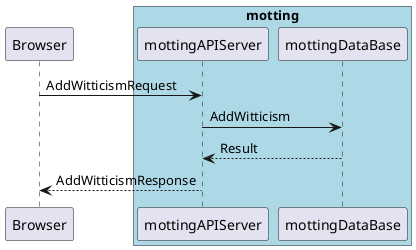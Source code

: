 @startuml add_witticism
participant Browser as browser
box "motting" #LightBlue
participant mottingAPIServer as api
participant mottingDataBase as apidb
end box

browser -> api: AddWitticismRequest
api -> apidb:  AddWitticism
apidb --> api: Result
api --> browser:  AddWitticismResponse
@enduml
